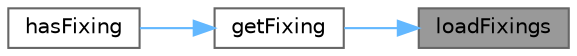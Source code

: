 digraph "loadFixings"
{
 // INTERACTIVE_SVG=YES
 // LATEX_PDF_SIZE
  bgcolor="transparent";
  edge [fontname=Helvetica,fontsize=10,labelfontname=Helvetica,labelfontsize=10];
  node [fontname=Helvetica,fontsize=10,shape=box,height=0.2,width=0.4];
  rankdir="RL";
  Node1 [label="loadFixings",height=0.2,width=0.4,color="gray40", fillcolor="grey60", style="filled", fontcolor="black",tooltip=" "];
  Node1 -> Node2 [dir="back",color="steelblue1",style="solid"];
  Node2 [label="getFixing",height=0.2,width=0.4,color="grey40", fillcolor="white", style="filled",URL="$classore_1_1data_1_1_loader.html#a0fdd97e9b3f5b666ca2e9cdf84bc99e8",tooltip="Default implementation for getFixing."];
  Node2 -> Node3 [dir="back",color="steelblue1",style="solid"];
  Node3 [label="hasFixing",height=0.2,width=0.4,color="grey40", fillcolor="white", style="filled",URL="$classore_1_1data_1_1_loader.html#ae4764291d5b399cc5ad867ef78cbca5a",tooltip=" "];
}
